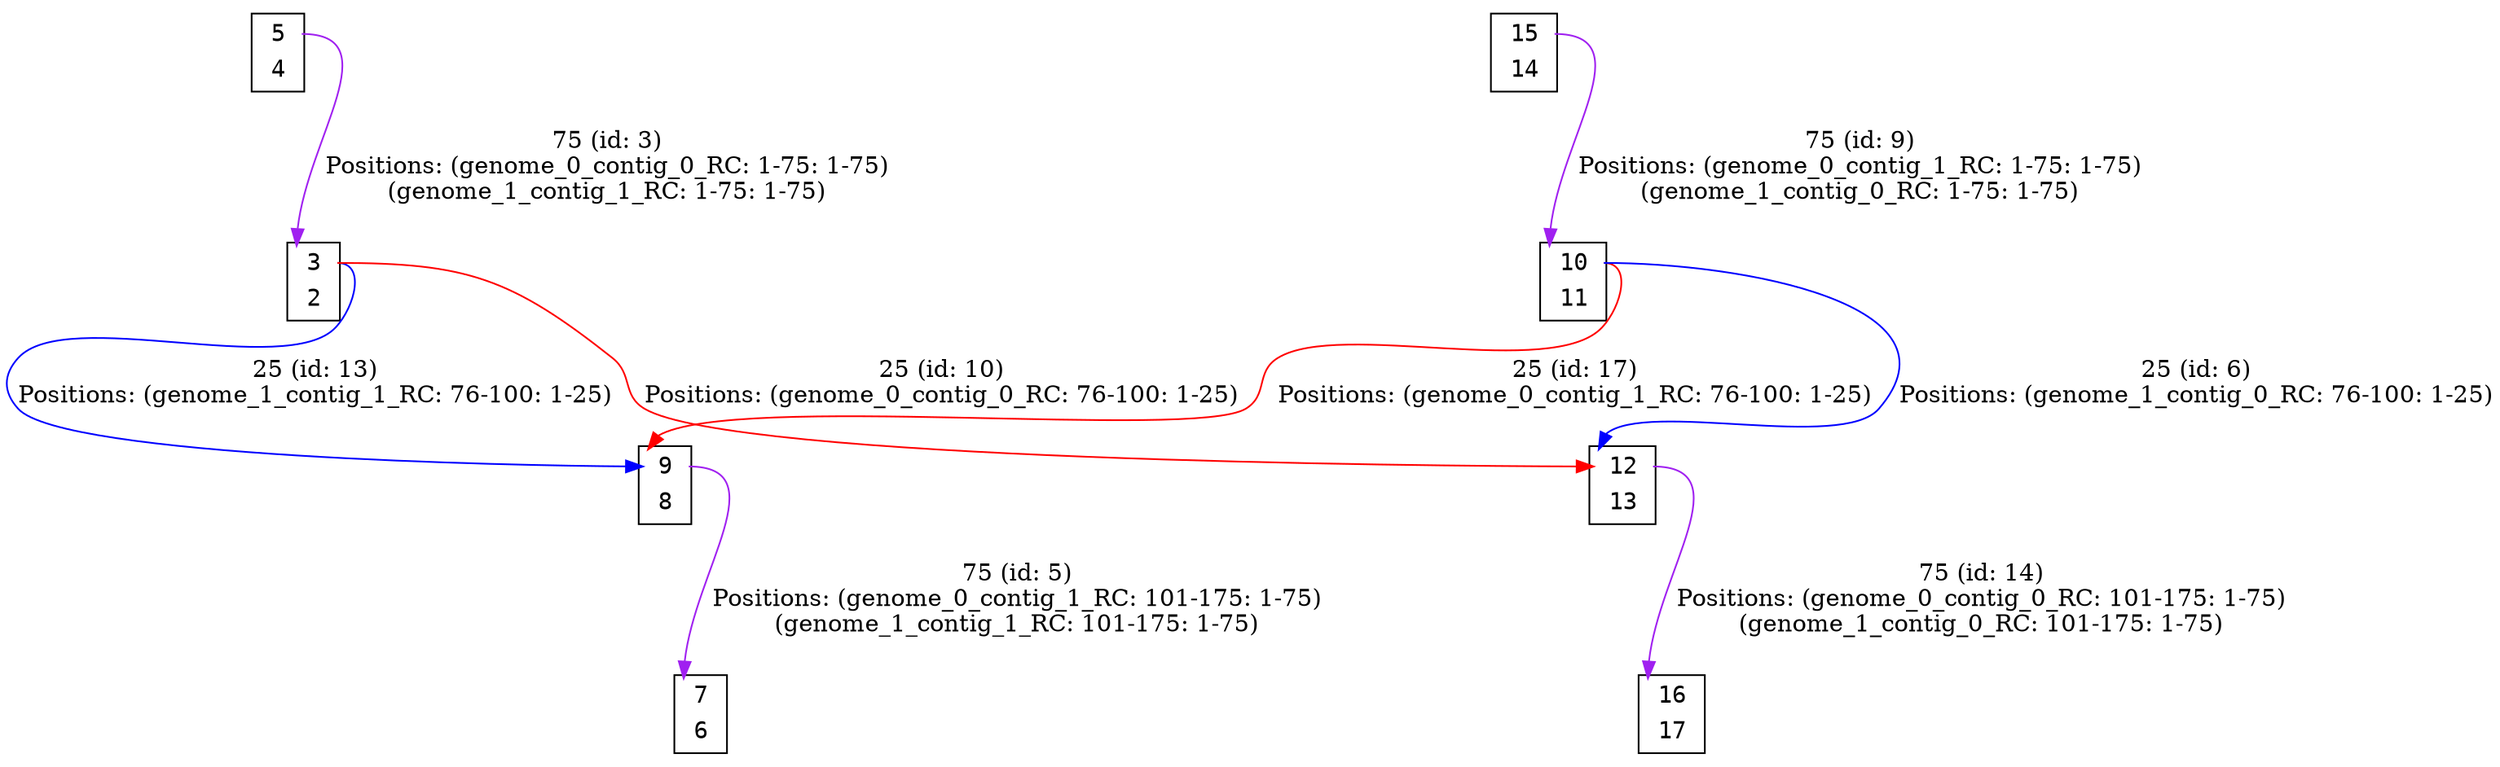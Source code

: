 digraph my_graph {
node[fontname=<Courier>,shape=<plaintext>]
vertex_0x125d9b0_0x12710d0[label=<<TABLE bgcolor = "white">
<TR><TD BORDER = "0" PORT = "port_0x12710d0_in"></TD><TD BORDER = "0" PORT = "port_">3</TD><TD BORDER = "0" PORT = "port_0x12710d0_out"></TD></TR>
<TR><TD BORDER = "0" PORT = "port_0x125d9b0_out"></TD><TD BORDER = "0" PORT = "port_">2</TD><TD BORDER = "0" PORT = "port_0x125d9b0_in"></TD></TR>
</TABLE>>,style=<filled>,color=<black>,fillcolor=<white>]
vertex_0x126aa30_0x126b430[label=<<TABLE bgcolor = "white">
<TR><TD BORDER = "0" PORT = "port_0x126aa30_in"></TD><TD BORDER = "0" PORT = "port_">5</TD><TD BORDER = "0" PORT = "port_0x126aa30_out"></TD></TR>
<TR><TD BORDER = "0" PORT = "port_0x126b430_out"></TD><TD BORDER = "0" PORT = "port_">4</TD><TD BORDER = "0" PORT = "port_0x126b430_in"></TD></TR>
</TABLE>>,style=<filled>,color=<black>,fillcolor=<white>]
vertex_0x126b730_0x126b880[label=<<TABLE bgcolor = "white">
<TR><TD BORDER = "0" PORT = "port_0x126b880_in"></TD><TD BORDER = "0" PORT = "port_">7</TD><TD BORDER = "0" PORT = "port_0x126b880_out"></TD></TR>
<TR><TD BORDER = "0" PORT = "port_0x126b730_out"></TD><TD BORDER = "0" PORT = "port_">6</TD><TD BORDER = "0" PORT = "port_0x126b730_in"></TD></TR>
</TABLE>>,style=<filled>,color=<black>,fillcolor=<white>]
vertex_0x126b9c0_0x126ba00[label=<<TABLE bgcolor = "white">
<TR><TD BORDER = "0" PORT = "port_0x126ba00_in"></TD><TD BORDER = "0" PORT = "port_">9</TD><TD BORDER = "0" PORT = "port_0x126ba00_out"></TD></TR>
<TR><TD BORDER = "0" PORT = "port_0x126b9c0_out"></TD><TD BORDER = "0" PORT = "port_">8</TD><TD BORDER = "0" PORT = "port_0x126b9c0_in"></TD></TR>
</TABLE>>,style=<filled>,color=<black>,fillcolor=<white>]
vertex_0x126bb40_0x126bd00[label=<<TABLE bgcolor = "white">
<TR><TD BORDER = "0" PORT = "port_0x126bb40_in"></TD><TD BORDER = "0" PORT = "port_">10</TD><TD BORDER = "0" PORT = "port_0x126bb40_out"></TD></TR>
<TR><TD BORDER = "0" PORT = "port_0x126bd00_out"></TD><TD BORDER = "0" PORT = "port_">11</TD><TD BORDER = "0" PORT = "port_0x126bd00_in"></TD></TR>
</TABLE>>,style=<filled>,color=<black>,fillcolor=<white>]
vertex_0x126be70_0x126bee0[label=<<TABLE bgcolor = "white">
<TR><TD BORDER = "0" PORT = "port_0x126be70_in"></TD><TD BORDER = "0" PORT = "port_">12</TD><TD BORDER = "0" PORT = "port_0x126be70_out"></TD></TR>
<TR><TD BORDER = "0" PORT = "port_0x126bee0_out"></TD><TD BORDER = "0" PORT = "port_">13</TD><TD BORDER = "0" PORT = "port_0x126bee0_in"></TD></TR>
</TABLE>>,style=<filled>,color=<black>,fillcolor=<white>]
vertex_0x126c250_0x126c4a0[label=<<TABLE bgcolor = "white">
<TR><TD BORDER = "0" PORT = "port_0x126c4a0_in"></TD><TD BORDER = "0" PORT = "port_">15</TD><TD BORDER = "0" PORT = "port_0x126c4a0_out"></TD></TR>
<TR><TD BORDER = "0" PORT = "port_0x126c250_out"></TD><TD BORDER = "0" PORT = "port_">14</TD><TD BORDER = "0" PORT = "port_0x126c250_in"></TD></TR>
</TABLE>>,style=<filled>,color=<black>,fillcolor=<white>]
vertex_0x125dc30_0x1271cb0[label=<<TABLE bgcolor = "white">
<TR><TD BORDER = "0" PORT = "port_0x1271cb0_in"></TD><TD BORDER = "0" PORT = "port_">16</TD><TD BORDER = "0" PORT = "port_0x1271cb0_out"></TD></TR>
<TR><TD BORDER = "0" PORT = "port_0x125dc30_out"></TD><TD BORDER = "0" PORT = "port_">17</TD><TD BORDER = "0" PORT = "port_0x125dc30_in"></TD></TR>
</TABLE>>,style=<filled>,color=<black>,fillcolor=<white>]
vertex_0x126aa30_0x126b430:port_0x126aa30_out->vertex_0x125d9b0_0x12710d0:port_0x12710d0_in[label="75 (id: 3)\nPositions: (genome_0_contig_0_RC: 1-75: 1-75)\n(genome_1_contig_1_RC: 1-75: 1-75)\n",len=<0>,K=<0>,color=<purple>]
vertex_0x126b9c0_0x126ba00:port_0x126ba00_out->vertex_0x126b730_0x126b880:port_0x126b880_in[label="75 (id: 5)\nPositions: (genome_0_contig_1_RC: 101-175: 1-75)\n(genome_1_contig_1_RC: 101-175: 1-75)\n",len=<0>,K=<0>,color=<purple>]
vertex_0x126bb40_0x126bd00:port_0x126bb40_out->vertex_0x126be70_0x126bee0:port_0x126be70_in[label="25 (id: 6)\nPositions: (genome_1_contig_0_RC: 76-100: 1-25)\n",len=<0>,K=<0>,color=<blue>]
vertex_0x126c250_0x126c4a0:port_0x126c4a0_out->vertex_0x126bb40_0x126bd00:port_0x126bb40_in[label="75 (id: 9)\nPositions: (genome_0_contig_1_RC: 1-75: 1-75)\n(genome_1_contig_0_RC: 1-75: 1-75)\n",len=<0>,K=<0>,color=<purple>]
vertex_0x125d9b0_0x12710d0:port_0x12710d0_out->vertex_0x126be70_0x126bee0:port_0x126be70_in[label="25 (id: 10)\nPositions: (genome_0_contig_0_RC: 76-100: 1-25)\n",len=<0>,K=<0>,color=<red>]
vertex_0x125d9b0_0x12710d0:port_0x12710d0_out->vertex_0x126b9c0_0x126ba00:port_0x126ba00_in[label="25 (id: 13)\nPositions: (genome_1_contig_1_RC: 76-100: 1-25)\n",len=<0>,K=<0>,color=<blue>]
vertex_0x126be70_0x126bee0:port_0x126be70_out->vertex_0x125dc30_0x1271cb0:port_0x1271cb0_in[label="75 (id: 14)\nPositions: (genome_0_contig_0_RC: 101-175: 1-75)\n(genome_1_contig_0_RC: 101-175: 1-75)\n",len=<0>,K=<0>,color=<purple>]
vertex_0x126bb40_0x126bd00:port_0x126bb40_out->vertex_0x126b9c0_0x126ba00:port_0x126ba00_in[label="25 (id: 17)\nPositions: (genome_0_contig_1_RC: 76-100: 1-25)\n",len=<0>,K=<0>,color=<red>]
}
